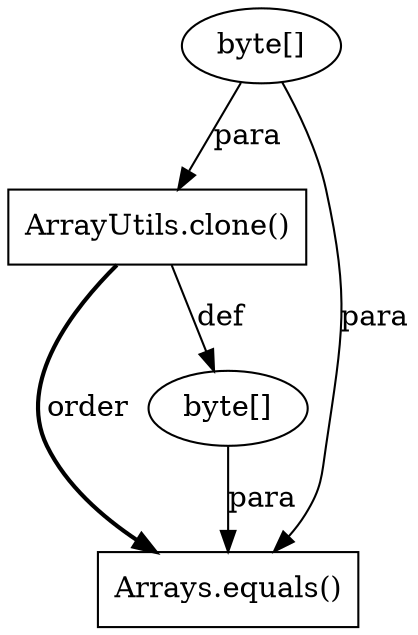 digraph "AUG" {

  1 [ label="ArrayUtils.clone()" shape="box" ];
  2 [ label="byte[]" shape="ellipse" ];
  3 [ label="Arrays.equals()" shape="box" ];
  4 [ label="byte[]" shape="ellipse" ];
  2 -> 1 [ label="para" style="solid" ];
  4 -> 3 [ label="para" style="solid" ];
  2 -> 3 [ label="para" style="solid" ];
  1 -> 3 [ label="order" style="bold" ];
  1 -> 4 [ label="def" style="solid" ];
}
